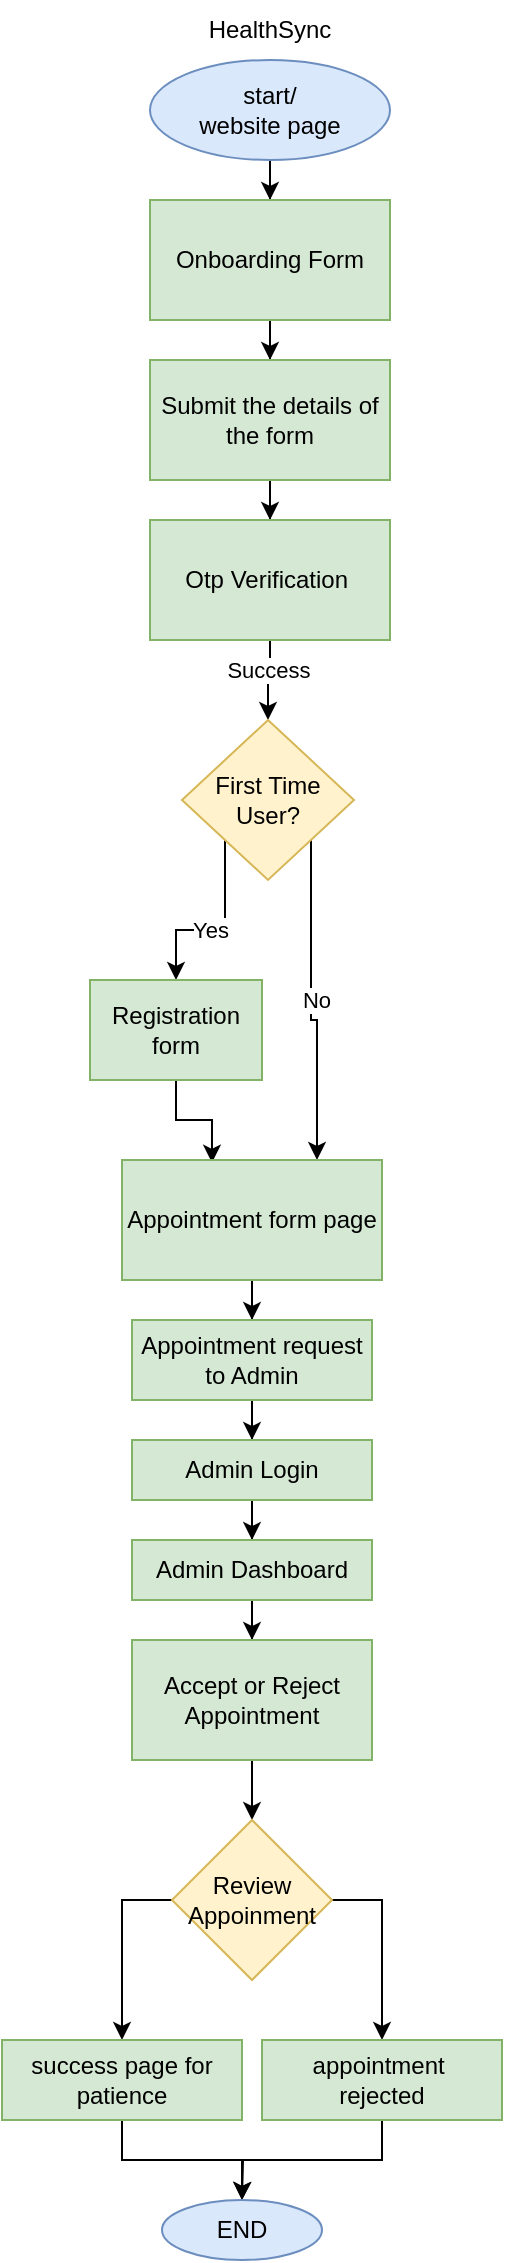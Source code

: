 <mxfile version="24.7.17">
  <diagram id="C5RBs43oDa-KdzZeNtuy" name="Page-1">
    <mxGraphModel dx="2100" dy="1114" grid="1" gridSize="10" guides="1" tooltips="1" connect="1" arrows="1" fold="1" page="1" pageScale="1" pageWidth="827" pageHeight="1169" math="0" shadow="0">
      <root>
        <mxCell id="WIyWlLk6GJQsqaUBKTNV-0" />
        <mxCell id="WIyWlLk6GJQsqaUBKTNV-1" parent="WIyWlLk6GJQsqaUBKTNV-0" />
        <mxCell id="nV7ZRj-Rf0ODkT9YLYeC-0" value="HealthSync" style="text;html=1;align=center;verticalAlign=middle;whiteSpace=wrap;rounded=0;" vertex="1" parent="WIyWlLk6GJQsqaUBKTNV-1">
          <mxGeometry x="384" y="10" width="60" height="30" as="geometry" />
        </mxCell>
        <mxCell id="nV7ZRj-Rf0ODkT9YLYeC-3" value="" style="edgeStyle=orthogonalEdgeStyle;rounded=0;orthogonalLoop=1;jettySize=auto;html=1;" edge="1" parent="WIyWlLk6GJQsqaUBKTNV-1" source="nV7ZRj-Rf0ODkT9YLYeC-1" target="nV7ZRj-Rf0ODkT9YLYeC-2">
          <mxGeometry relative="1" as="geometry" />
        </mxCell>
        <mxCell id="nV7ZRj-Rf0ODkT9YLYeC-1" value="start/&lt;div&gt;website page&lt;/div&gt;" style="ellipse;whiteSpace=wrap;html=1;fillColor=#dae8fc;strokeColor=#6c8ebf;" vertex="1" parent="WIyWlLk6GJQsqaUBKTNV-1">
          <mxGeometry x="354" y="40" width="120" height="50" as="geometry" />
        </mxCell>
        <mxCell id="nV7ZRj-Rf0ODkT9YLYeC-5" value="" style="edgeStyle=orthogonalEdgeStyle;rounded=0;orthogonalLoop=1;jettySize=auto;html=1;" edge="1" parent="WIyWlLk6GJQsqaUBKTNV-1" source="nV7ZRj-Rf0ODkT9YLYeC-2" target="nV7ZRj-Rf0ODkT9YLYeC-4">
          <mxGeometry relative="1" as="geometry" />
        </mxCell>
        <mxCell id="nV7ZRj-Rf0ODkT9YLYeC-2" value="Onboarding Form" style="whiteSpace=wrap;html=1;fillColor=#d5e8d4;strokeColor=#82b366;" vertex="1" parent="WIyWlLk6GJQsqaUBKTNV-1">
          <mxGeometry x="354" y="110" width="120" height="60" as="geometry" />
        </mxCell>
        <mxCell id="nV7ZRj-Rf0ODkT9YLYeC-7" value="" style="edgeStyle=orthogonalEdgeStyle;rounded=0;orthogonalLoop=1;jettySize=auto;html=1;" edge="1" parent="WIyWlLk6GJQsqaUBKTNV-1" source="nV7ZRj-Rf0ODkT9YLYeC-4" target="nV7ZRj-Rf0ODkT9YLYeC-6">
          <mxGeometry relative="1" as="geometry" />
        </mxCell>
        <mxCell id="nV7ZRj-Rf0ODkT9YLYeC-4" value="Submit the details of the form" style="whiteSpace=wrap;html=1;fillColor=#d5e8d4;strokeColor=#82b366;" vertex="1" parent="WIyWlLk6GJQsqaUBKTNV-1">
          <mxGeometry x="354" y="190" width="120" height="60" as="geometry" />
        </mxCell>
        <mxCell id="nV7ZRj-Rf0ODkT9YLYeC-20" style="edgeStyle=orthogonalEdgeStyle;rounded=0;orthogonalLoop=1;jettySize=auto;html=1;exitX=0.5;exitY=1;exitDx=0;exitDy=0;entryX=0.5;entryY=0;entryDx=0;entryDy=0;" edge="1" parent="WIyWlLk6GJQsqaUBKTNV-1" source="nV7ZRj-Rf0ODkT9YLYeC-6" target="nV7ZRj-Rf0ODkT9YLYeC-10">
          <mxGeometry relative="1" as="geometry" />
        </mxCell>
        <mxCell id="nV7ZRj-Rf0ODkT9YLYeC-21" value="Success" style="edgeLabel;html=1;align=center;verticalAlign=middle;resizable=0;points=[];" vertex="1" connectable="0" parent="nV7ZRj-Rf0ODkT9YLYeC-20">
          <mxGeometry x="-0.29" y="-1" relative="1" as="geometry">
            <mxPoint as="offset" />
          </mxGeometry>
        </mxCell>
        <mxCell id="nV7ZRj-Rf0ODkT9YLYeC-6" value="Otp Verification&amp;nbsp;" style="whiteSpace=wrap;html=1;fillColor=#d5e8d4;strokeColor=#82b366;" vertex="1" parent="WIyWlLk6GJQsqaUBKTNV-1">
          <mxGeometry x="354" y="270" width="120" height="60" as="geometry" />
        </mxCell>
        <mxCell id="nV7ZRj-Rf0ODkT9YLYeC-14" style="edgeStyle=orthogonalEdgeStyle;rounded=0;orthogonalLoop=1;jettySize=auto;html=1;exitX=0;exitY=1;exitDx=0;exitDy=0;" edge="1" parent="WIyWlLk6GJQsqaUBKTNV-1" source="nV7ZRj-Rf0ODkT9YLYeC-10" target="nV7ZRj-Rf0ODkT9YLYeC-17">
          <mxGeometry relative="1" as="geometry">
            <mxPoint x="393" y="490" as="targetPoint" />
          </mxGeometry>
        </mxCell>
        <mxCell id="nV7ZRj-Rf0ODkT9YLYeC-18" value="Yes" style="edgeLabel;html=1;align=center;verticalAlign=middle;resizable=0;points=[];" vertex="1" connectable="0" parent="nV7ZRj-Rf0ODkT9YLYeC-14">
          <mxGeometry x="0.108" relative="1" as="geometry">
            <mxPoint as="offset" />
          </mxGeometry>
        </mxCell>
        <mxCell id="nV7ZRj-Rf0ODkT9YLYeC-15" style="edgeStyle=orthogonalEdgeStyle;rounded=0;orthogonalLoop=1;jettySize=auto;html=1;exitX=1;exitY=1;exitDx=0;exitDy=0;entryX=0.75;entryY=0;entryDx=0;entryDy=0;" edge="1" parent="WIyWlLk6GJQsqaUBKTNV-1" source="nV7ZRj-Rf0ODkT9YLYeC-10" target="nV7ZRj-Rf0ODkT9YLYeC-23">
          <mxGeometry relative="1" as="geometry">
            <mxPoint x="435" y="580" as="targetPoint" />
          </mxGeometry>
        </mxCell>
        <mxCell id="nV7ZRj-Rf0ODkT9YLYeC-19" value="No" style="edgeLabel;html=1;align=center;verticalAlign=middle;resizable=0;points=[];" vertex="1" connectable="0" parent="nV7ZRj-Rf0ODkT9YLYeC-15">
          <mxGeometry x="-0.12" y="2" relative="1" as="geometry">
            <mxPoint y="8" as="offset" />
          </mxGeometry>
        </mxCell>
        <mxCell id="nV7ZRj-Rf0ODkT9YLYeC-10" value="First Time User?" style="rhombus;whiteSpace=wrap;html=1;fillColor=#fff2cc;strokeColor=#d6b656;" vertex="1" parent="WIyWlLk6GJQsqaUBKTNV-1">
          <mxGeometry x="370" y="370" width="86" height="80" as="geometry" />
        </mxCell>
        <mxCell id="nV7ZRj-Rf0ODkT9YLYeC-22" style="edgeStyle=orthogonalEdgeStyle;rounded=0;orthogonalLoop=1;jettySize=auto;html=1;exitX=0.5;exitY=1;exitDx=0;exitDy=0;entryX=0.346;entryY=0.023;entryDx=0;entryDy=0;entryPerimeter=0;" edge="1" parent="WIyWlLk6GJQsqaUBKTNV-1" source="nV7ZRj-Rf0ODkT9YLYeC-17" target="nV7ZRj-Rf0ODkT9YLYeC-23">
          <mxGeometry relative="1" as="geometry">
            <mxPoint x="370" y="580" as="targetPoint" />
          </mxGeometry>
        </mxCell>
        <mxCell id="nV7ZRj-Rf0ODkT9YLYeC-17" value="Registration form" style="rounded=0;whiteSpace=wrap;html=1;fillColor=#d5e8d4;strokeColor=#82b366;" vertex="1" parent="WIyWlLk6GJQsqaUBKTNV-1">
          <mxGeometry x="324" y="500" width="86" height="50" as="geometry" />
        </mxCell>
        <mxCell id="nV7ZRj-Rf0ODkT9YLYeC-24" style="edgeStyle=orthogonalEdgeStyle;rounded=0;orthogonalLoop=1;jettySize=auto;html=1;exitX=0.5;exitY=1;exitDx=0;exitDy=0;" edge="1" parent="WIyWlLk6GJQsqaUBKTNV-1" source="nV7ZRj-Rf0ODkT9YLYeC-23" target="nV7ZRj-Rf0ODkT9YLYeC-25">
          <mxGeometry relative="1" as="geometry">
            <mxPoint x="405" y="680" as="targetPoint" />
          </mxGeometry>
        </mxCell>
        <mxCell id="nV7ZRj-Rf0ODkT9YLYeC-23" value="Appointment form page" style="rounded=0;whiteSpace=wrap;html=1;fillColor=#d5e8d4;strokeColor=#82b366;" vertex="1" parent="WIyWlLk6GJQsqaUBKTNV-1">
          <mxGeometry x="340" y="590" width="130" height="60" as="geometry" />
        </mxCell>
        <mxCell id="nV7ZRj-Rf0ODkT9YLYeC-26" style="edgeStyle=orthogonalEdgeStyle;rounded=0;orthogonalLoop=1;jettySize=auto;html=1;exitX=0.5;exitY=1;exitDx=0;exitDy=0;" edge="1" parent="WIyWlLk6GJQsqaUBKTNV-1" source="nV7ZRj-Rf0ODkT9YLYeC-25" target="nV7ZRj-Rf0ODkT9YLYeC-27">
          <mxGeometry relative="1" as="geometry">
            <mxPoint x="405" y="730" as="targetPoint" />
          </mxGeometry>
        </mxCell>
        <mxCell id="nV7ZRj-Rf0ODkT9YLYeC-25" value="Appointment request to Admin" style="rounded=0;whiteSpace=wrap;html=1;fillColor=#d5e8d4;strokeColor=#82b366;" vertex="1" parent="WIyWlLk6GJQsqaUBKTNV-1">
          <mxGeometry x="345" y="670" width="120" height="40" as="geometry" />
        </mxCell>
        <mxCell id="nV7ZRj-Rf0ODkT9YLYeC-29" value="" style="edgeStyle=orthogonalEdgeStyle;rounded=0;orthogonalLoop=1;jettySize=auto;html=1;" edge="1" parent="WIyWlLk6GJQsqaUBKTNV-1" source="nV7ZRj-Rf0ODkT9YLYeC-27" target="nV7ZRj-Rf0ODkT9YLYeC-28">
          <mxGeometry relative="1" as="geometry" />
        </mxCell>
        <mxCell id="nV7ZRj-Rf0ODkT9YLYeC-27" value="Admin Login" style="rounded=0;whiteSpace=wrap;html=1;fillColor=#d5e8d4;strokeColor=#82b366;" vertex="1" parent="WIyWlLk6GJQsqaUBKTNV-1">
          <mxGeometry x="345" y="730" width="120" height="30" as="geometry" />
        </mxCell>
        <mxCell id="nV7ZRj-Rf0ODkT9YLYeC-30" style="edgeStyle=orthogonalEdgeStyle;rounded=0;orthogonalLoop=1;jettySize=auto;html=1;exitX=0.5;exitY=1;exitDx=0;exitDy=0;" edge="1" parent="WIyWlLk6GJQsqaUBKTNV-1" source="nV7ZRj-Rf0ODkT9YLYeC-28" target="nV7ZRj-Rf0ODkT9YLYeC-31">
          <mxGeometry relative="1" as="geometry">
            <mxPoint x="405" y="840" as="targetPoint" />
          </mxGeometry>
        </mxCell>
        <mxCell id="nV7ZRj-Rf0ODkT9YLYeC-28" value="Admin Dashboard" style="whiteSpace=wrap;html=1;rounded=0;fillColor=#d5e8d4;strokeColor=#82b366;" vertex="1" parent="WIyWlLk6GJQsqaUBKTNV-1">
          <mxGeometry x="345" y="780" width="120" height="30" as="geometry" />
        </mxCell>
        <mxCell id="nV7ZRj-Rf0ODkT9YLYeC-33" style="edgeStyle=orthogonalEdgeStyle;rounded=0;orthogonalLoop=1;jettySize=auto;html=1;exitX=0.5;exitY=1;exitDx=0;exitDy=0;" edge="1" parent="WIyWlLk6GJQsqaUBKTNV-1" source="nV7ZRj-Rf0ODkT9YLYeC-31" target="nV7ZRj-Rf0ODkT9YLYeC-34">
          <mxGeometry relative="1" as="geometry">
            <mxPoint x="405" y="920" as="targetPoint" />
          </mxGeometry>
        </mxCell>
        <mxCell id="nV7ZRj-Rf0ODkT9YLYeC-31" value="Accept or Reject&lt;div&gt;Appointment&lt;/div&gt;" style="rounded=0;whiteSpace=wrap;html=1;fillColor=#d5e8d4;strokeColor=#82b366;" vertex="1" parent="WIyWlLk6GJQsqaUBKTNV-1">
          <mxGeometry x="345" y="830" width="120" height="60" as="geometry" />
        </mxCell>
        <mxCell id="nV7ZRj-Rf0ODkT9YLYeC-36" style="edgeStyle=orthogonalEdgeStyle;rounded=0;orthogonalLoop=1;jettySize=auto;html=1;exitX=0;exitY=0.5;exitDx=0;exitDy=0;" edge="1" parent="WIyWlLk6GJQsqaUBKTNV-1" source="nV7ZRj-Rf0ODkT9YLYeC-34" target="nV7ZRj-Rf0ODkT9YLYeC-39">
          <mxGeometry relative="1" as="geometry">
            <mxPoint x="340" y="1020" as="targetPoint" />
          </mxGeometry>
        </mxCell>
        <mxCell id="nV7ZRj-Rf0ODkT9YLYeC-38" style="edgeStyle=orthogonalEdgeStyle;rounded=0;orthogonalLoop=1;jettySize=auto;html=1;exitX=1;exitY=0.5;exitDx=0;exitDy=0;" edge="1" parent="WIyWlLk6GJQsqaUBKTNV-1" source="nV7ZRj-Rf0ODkT9YLYeC-34" target="nV7ZRj-Rf0ODkT9YLYeC-40">
          <mxGeometry relative="1" as="geometry">
            <mxPoint x="470" y="1020" as="targetPoint" />
          </mxGeometry>
        </mxCell>
        <mxCell id="nV7ZRj-Rf0ODkT9YLYeC-34" value="Review&lt;div&gt;Appoinment&lt;/div&gt;" style="rhombus;whiteSpace=wrap;html=1;fillColor=#fff2cc;strokeColor=#d6b656;" vertex="1" parent="WIyWlLk6GJQsqaUBKTNV-1">
          <mxGeometry x="365" y="920" width="80" height="80" as="geometry" />
        </mxCell>
        <mxCell id="nV7ZRj-Rf0ODkT9YLYeC-41" style="edgeStyle=orthogonalEdgeStyle;rounded=0;orthogonalLoop=1;jettySize=auto;html=1;exitX=0.5;exitY=1;exitDx=0;exitDy=0;" edge="1" parent="WIyWlLk6GJQsqaUBKTNV-1" source="nV7ZRj-Rf0ODkT9YLYeC-39">
          <mxGeometry relative="1" as="geometry">
            <mxPoint x="400" y="1110" as="targetPoint" />
          </mxGeometry>
        </mxCell>
        <mxCell id="nV7ZRj-Rf0ODkT9YLYeC-39" value="success page for patience" style="rounded=0;whiteSpace=wrap;html=1;fillColor=#d5e8d4;strokeColor=#82b366;" vertex="1" parent="WIyWlLk6GJQsqaUBKTNV-1">
          <mxGeometry x="280" y="1030" width="120" height="40" as="geometry" />
        </mxCell>
        <mxCell id="nV7ZRj-Rf0ODkT9YLYeC-42" style="edgeStyle=orthogonalEdgeStyle;rounded=0;orthogonalLoop=1;jettySize=auto;html=1;exitX=0.5;exitY=1;exitDx=0;exitDy=0;" edge="1" parent="WIyWlLk6GJQsqaUBKTNV-1" source="nV7ZRj-Rf0ODkT9YLYeC-40" target="nV7ZRj-Rf0ODkT9YLYeC-43">
          <mxGeometry relative="1" as="geometry">
            <mxPoint x="400" y="1110" as="targetPoint" />
          </mxGeometry>
        </mxCell>
        <mxCell id="nV7ZRj-Rf0ODkT9YLYeC-40" value="appointment&amp;nbsp;&lt;div&gt;rejected&lt;/div&gt;" style="rounded=0;whiteSpace=wrap;html=1;fillColor=#d5e8d4;strokeColor=#82b366;" vertex="1" parent="WIyWlLk6GJQsqaUBKTNV-1">
          <mxGeometry x="410" y="1030" width="120" height="40" as="geometry" />
        </mxCell>
        <mxCell id="nV7ZRj-Rf0ODkT9YLYeC-43" value="END" style="ellipse;whiteSpace=wrap;html=1;fillColor=#dae8fc;strokeColor=#6c8ebf;" vertex="1" parent="WIyWlLk6GJQsqaUBKTNV-1">
          <mxGeometry x="360" y="1110" width="80" height="30" as="geometry" />
        </mxCell>
      </root>
    </mxGraphModel>
  </diagram>
</mxfile>
